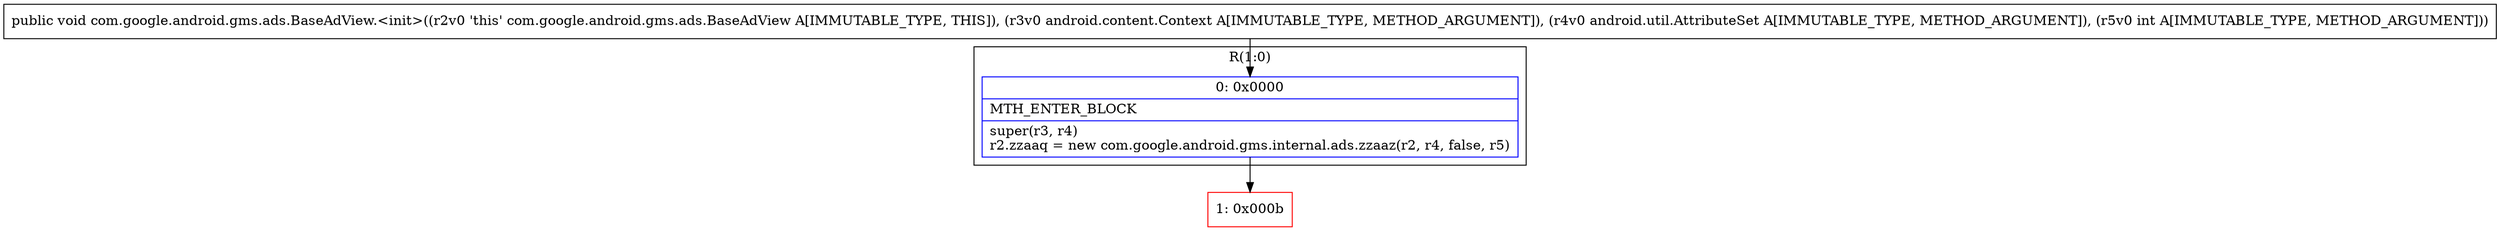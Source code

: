 digraph "CFG forcom.google.android.gms.ads.BaseAdView.\<init\>(Landroid\/content\/Context;Landroid\/util\/AttributeSet;I)V" {
subgraph cluster_Region_285342246 {
label = "R(1:0)";
node [shape=record,color=blue];
Node_0 [shape=record,label="{0\:\ 0x0000|MTH_ENTER_BLOCK\l|super(r3, r4)\lr2.zzaaq = new com.google.android.gms.internal.ads.zzaaz(r2, r4, false, r5)\l}"];
}
Node_1 [shape=record,color=red,label="{1\:\ 0x000b}"];
MethodNode[shape=record,label="{public void com.google.android.gms.ads.BaseAdView.\<init\>((r2v0 'this' com.google.android.gms.ads.BaseAdView A[IMMUTABLE_TYPE, THIS]), (r3v0 android.content.Context A[IMMUTABLE_TYPE, METHOD_ARGUMENT]), (r4v0 android.util.AttributeSet A[IMMUTABLE_TYPE, METHOD_ARGUMENT]), (r5v0 int A[IMMUTABLE_TYPE, METHOD_ARGUMENT])) }"];
MethodNode -> Node_0;
Node_0 -> Node_1;
}

